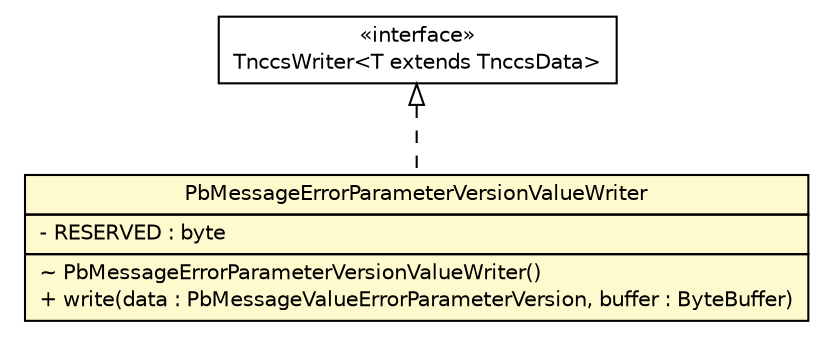 #!/usr/local/bin/dot
#
# Class diagram 
# Generated by UMLGraph version R5_6 (http://www.umlgraph.org/)
#

digraph G {
	edge [fontname="Helvetica",fontsize=10,labelfontname="Helvetica",labelfontsize=10];
	node [fontname="Helvetica",fontsize=10,shape=plaintext];
	nodesep=0.25;
	ranksep=0.5;
	// de.hsbremen.tc.tnc.message.tnccs.serialize.bytebuffer.TnccsWriter<T extends de.hsbremen.tc.tnc.message.tnccs.TnccsData>
	c101870 [label=<<table title="de.hsbremen.tc.tnc.message.tnccs.serialize.bytebuffer.TnccsWriter" border="0" cellborder="1" cellspacing="0" cellpadding="2" port="p" href="../../../../../../../de/hsbremen/tc/tnc/message/tnccs/serialize/bytebuffer/TnccsWriter.html">
		<tr><td><table border="0" cellspacing="0" cellpadding="1">
<tr><td align="center" balign="center"> &#171;interface&#187; </td></tr>
<tr><td align="center" balign="center"> TnccsWriter&lt;T extends TnccsData&gt; </td></tr>
		</table></td></tr>
		</table>>, URL="../../../../../../../de/hsbremen/tc/tnc/message/tnccs/serialize/bytebuffer/TnccsWriter.html", fontname="Helvetica", fontcolor="black", fontsize=10.0];
	// org.ietf.nea.pb.serialize.writer.bytebuffer.PbMessageErrorParameterVersionValueWriter
	c102161 [label=<<table title="org.ietf.nea.pb.serialize.writer.bytebuffer.PbMessageErrorParameterVersionValueWriter" border="0" cellborder="1" cellspacing="0" cellpadding="2" port="p" bgcolor="lemonChiffon" href="./PbMessageErrorParameterVersionValueWriter.html">
		<tr><td><table border="0" cellspacing="0" cellpadding="1">
<tr><td align="center" balign="center"> PbMessageErrorParameterVersionValueWriter </td></tr>
		</table></td></tr>
		<tr><td><table border="0" cellspacing="0" cellpadding="1">
<tr><td align="left" balign="left"> - RESERVED : byte </td></tr>
		</table></td></tr>
		<tr><td><table border="0" cellspacing="0" cellpadding="1">
<tr><td align="left" balign="left"> ~ PbMessageErrorParameterVersionValueWriter() </td></tr>
<tr><td align="left" balign="left"> + write(data : PbMessageValueErrorParameterVersion, buffer : ByteBuffer) </td></tr>
		</table></td></tr>
		</table>>, URL="./PbMessageErrorParameterVersionValueWriter.html", fontname="Helvetica", fontcolor="black", fontsize=10.0];
	//org.ietf.nea.pb.serialize.writer.bytebuffer.PbMessageErrorParameterVersionValueWriter implements de.hsbremen.tc.tnc.message.tnccs.serialize.bytebuffer.TnccsWriter<T extends de.hsbremen.tc.tnc.message.tnccs.TnccsData>
	c101870:p -> c102161:p [dir=back,arrowtail=empty,style=dashed];
}

